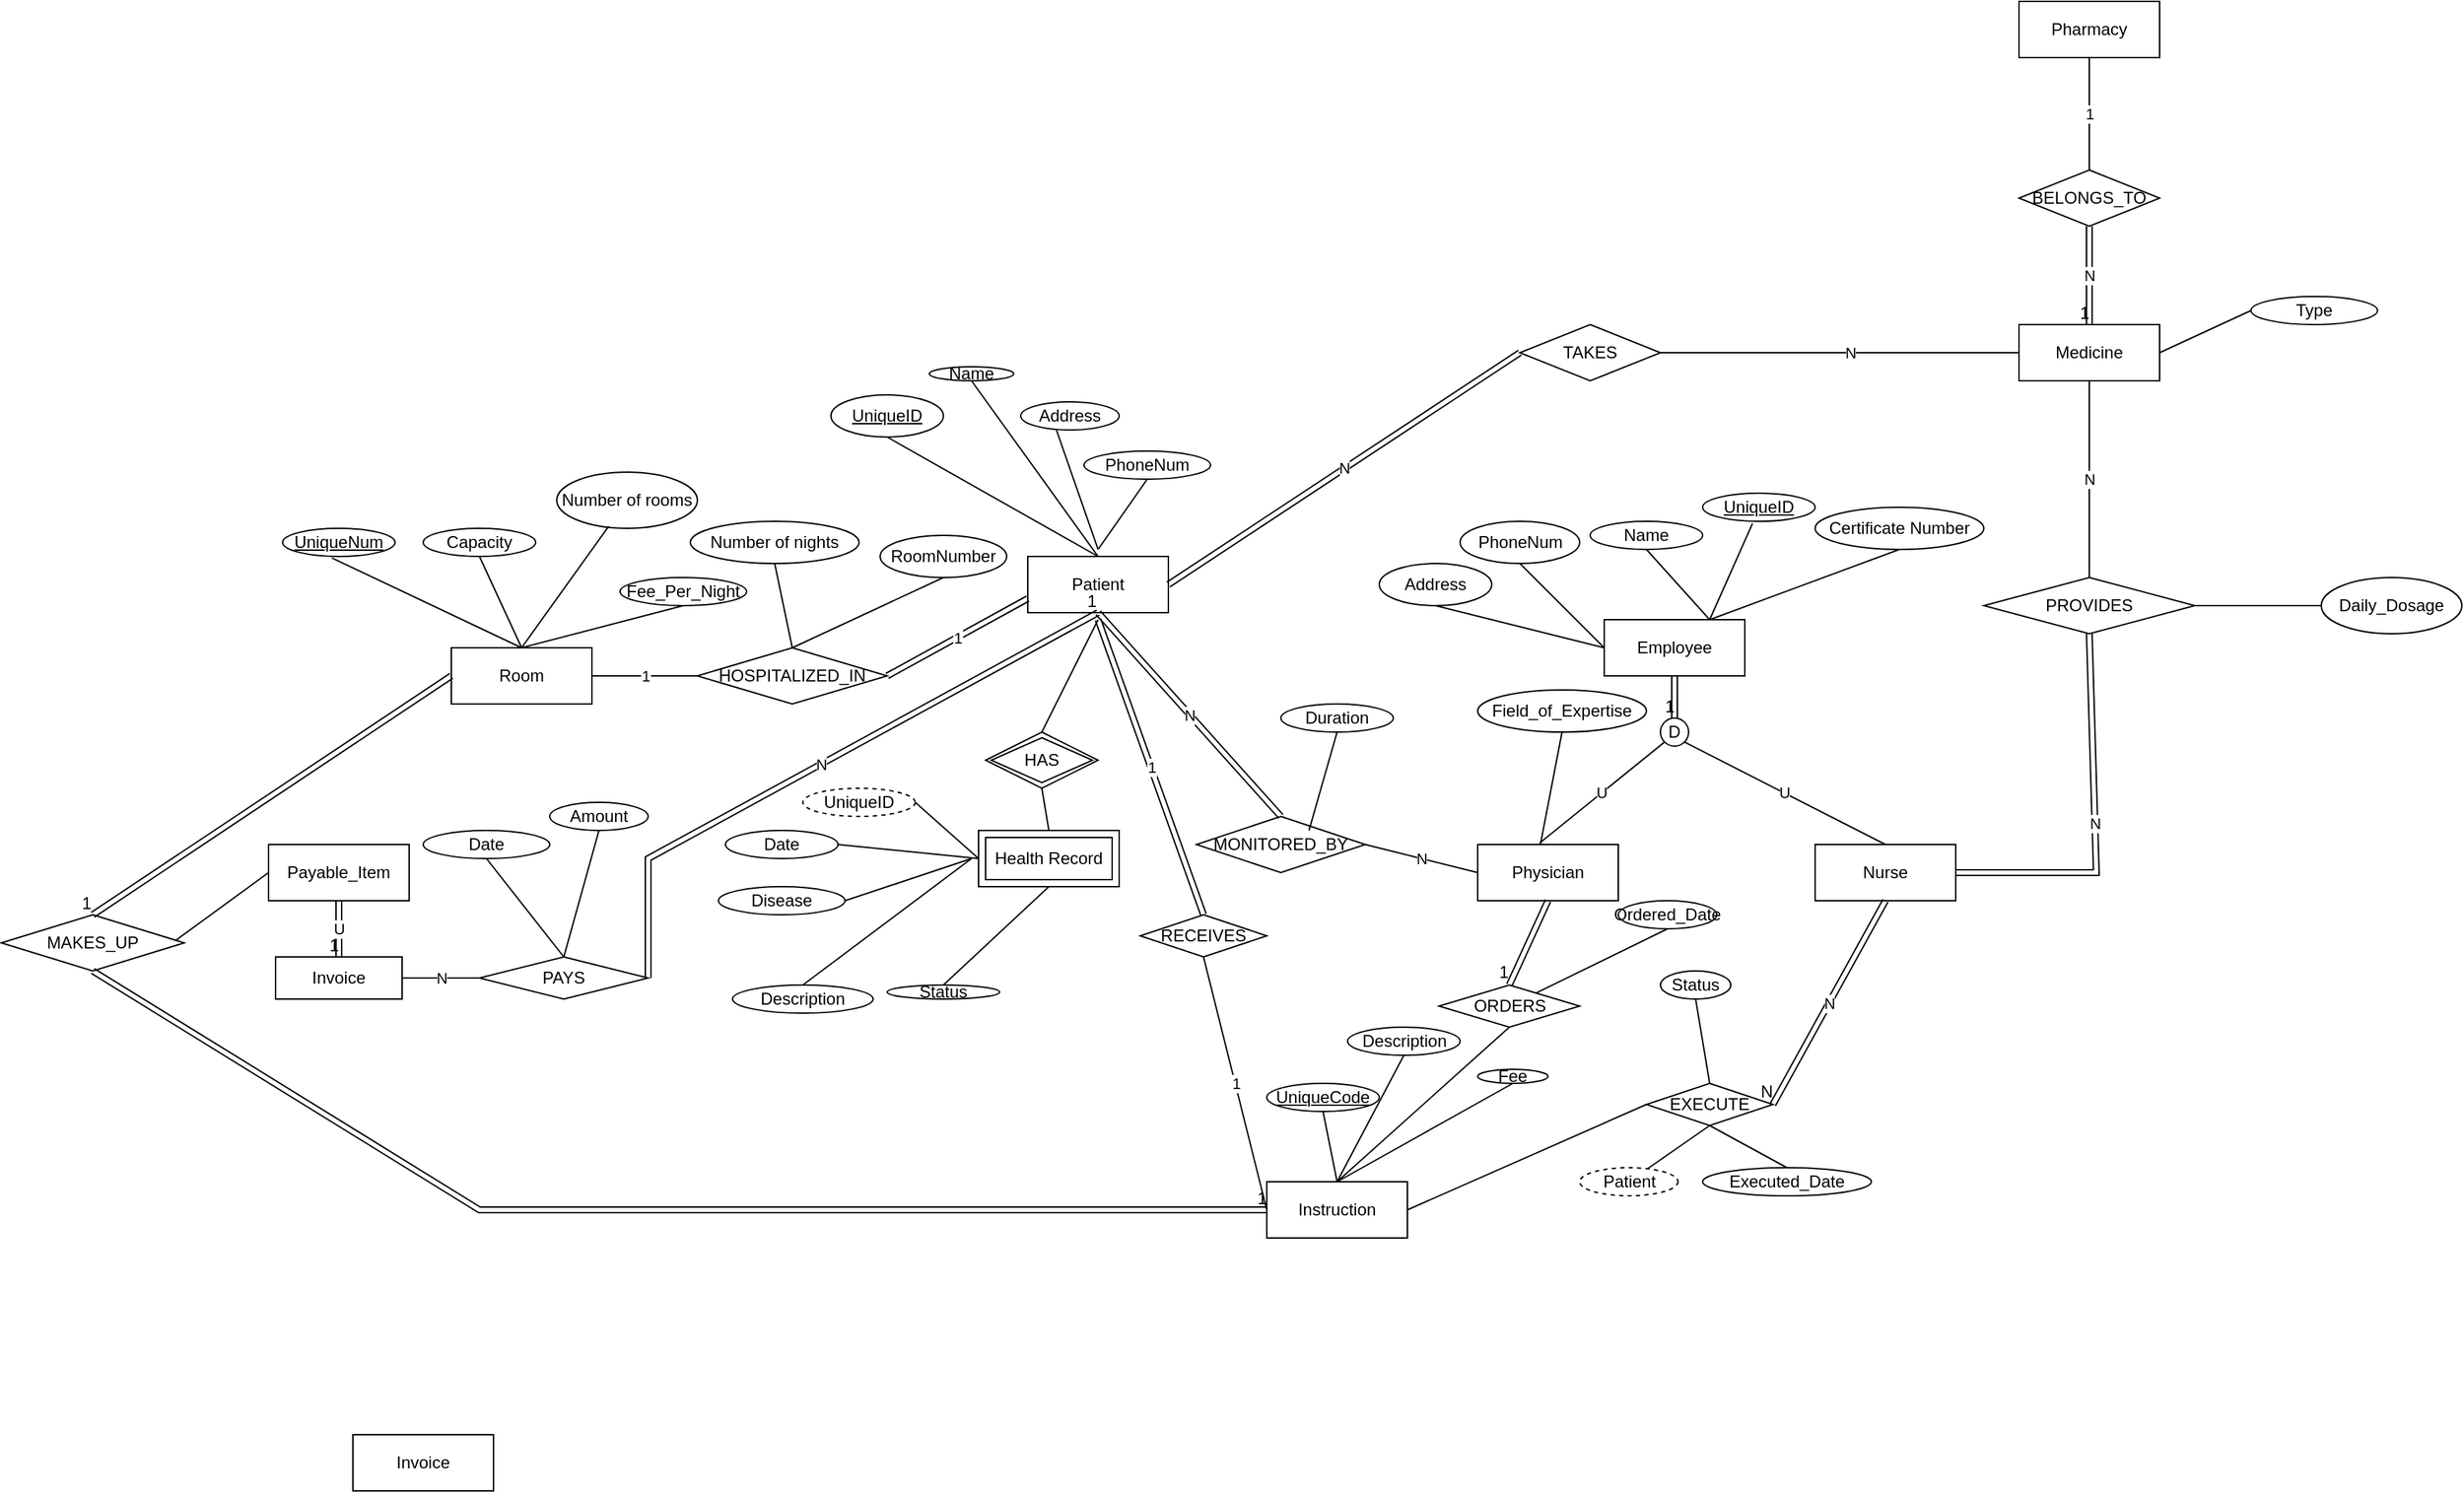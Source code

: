 <mxfile version="20.8.18" type="github">
  <diagram name="Page-1" id="-dqnDWmHI4KpS8x99t0E">
    <mxGraphModel dx="1902" dy="1757" grid="1" gridSize="10" guides="1" tooltips="1" connect="1" arrows="1" fold="1" page="1" pageScale="1" pageWidth="850" pageHeight="1100" math="0" shadow="0">
      <root>
        <mxCell id="0" />
        <mxCell id="1" parent="0" />
        <mxCell id="aSZPK6pYw0Ljr9cqZKYC-2" value="Room" style="whiteSpace=wrap;html=1;align=center;" parent="1" vertex="1">
          <mxGeometry x="-20" y="140" width="100" height="40" as="geometry" />
        </mxCell>
        <mxCell id="aSZPK6pYw0Ljr9cqZKYC-3" value="Patient" style="whiteSpace=wrap;html=1;align=center;" parent="1" vertex="1">
          <mxGeometry x="390" y="75" width="100" height="40" as="geometry" />
        </mxCell>
        <mxCell id="aSZPK6pYw0Ljr9cqZKYC-4" value="Employee" style="whiteSpace=wrap;html=1;align=center;" parent="1" vertex="1">
          <mxGeometry x="800" y="120" width="100" height="40" as="geometry" />
        </mxCell>
        <mxCell id="aSZPK6pYw0Ljr9cqZKYC-5" value="Payable_Item" style="whiteSpace=wrap;html=1;align=center;" parent="1" vertex="1">
          <mxGeometry x="-150" y="280" width="100" height="40" as="geometry" />
        </mxCell>
        <mxCell id="aSZPK6pYw0Ljr9cqZKYC-10" value="Physician" style="whiteSpace=wrap;html=1;align=center;" parent="1" vertex="1">
          <mxGeometry x="710" y="280" width="100" height="40" as="geometry" />
        </mxCell>
        <mxCell id="aSZPK6pYw0Ljr9cqZKYC-11" value="Nurse" style="whiteSpace=wrap;html=1;align=center;" parent="1" vertex="1">
          <mxGeometry x="950" y="280" width="100" height="40" as="geometry" />
        </mxCell>
        <mxCell id="aSZPK6pYw0Ljr9cqZKYC-12" value="HOSPITALIZED_IN" style="shape=rhombus;perimeter=rhombusPerimeter;whiteSpace=wrap;html=1;align=center;" parent="1" vertex="1">
          <mxGeometry x="155" y="140" width="135" height="40" as="geometry" />
        </mxCell>
        <mxCell id="aSZPK6pYw0Ljr9cqZKYC-15" value="HAS" style="shape=rhombus;double=1;perimeter=rhombusPerimeter;whiteSpace=wrap;html=1;align=center;" parent="1" vertex="1">
          <mxGeometry x="360" y="200" width="80" height="40" as="geometry" />
        </mxCell>
        <mxCell id="aSZPK6pYw0Ljr9cqZKYC-16" value="Health Record" style="shape=ext;margin=3;double=1;whiteSpace=wrap;html=1;align=center;" parent="1" vertex="1">
          <mxGeometry x="355" y="270" width="100" height="40" as="geometry" />
        </mxCell>
        <mxCell id="aSZPK6pYw0Ljr9cqZKYC-17" value="Instruction" style="whiteSpace=wrap;html=1;align=center;fontStyle=0" parent="1" vertex="1">
          <mxGeometry x="560" y="520" width="100" height="40" as="geometry" />
        </mxCell>
        <mxCell id="aSZPK6pYw0Ljr9cqZKYC-19" value="MONITORED_BY" style="shape=rhombus;perimeter=rhombusPerimeter;whiteSpace=wrap;html=1;align=center;" parent="1" vertex="1">
          <mxGeometry x="510" y="260" width="120" height="40" as="geometry" />
        </mxCell>
        <mxCell id="aSZPK6pYw0Ljr9cqZKYC-20" value="EXECUTE" style="shape=rhombus;perimeter=rhombusPerimeter;whiteSpace=wrap;html=1;align=center;" parent="1" vertex="1">
          <mxGeometry x="830" y="450" width="90" height="30" as="geometry" />
        </mxCell>
        <mxCell id="aSZPK6pYw0Ljr9cqZKYC-21" value="ORDERS" style="shape=rhombus;perimeter=rhombusPerimeter;whiteSpace=wrap;html=1;align=center;" parent="1" vertex="1">
          <mxGeometry x="682.5" y="380" width="100" height="30" as="geometry" />
        </mxCell>
        <mxCell id="aSZPK6pYw0Ljr9cqZKYC-22" value="RECEIVES" style="shape=rhombus;perimeter=rhombusPerimeter;whiteSpace=wrap;html=1;align=center;" parent="1" vertex="1">
          <mxGeometry x="470" y="330" width="90" height="30" as="geometry" />
        </mxCell>
        <mxCell id="aSZPK6pYw0Ljr9cqZKYC-26" value="D" style="ellipse;whiteSpace=wrap;html=1;" parent="1" vertex="1">
          <mxGeometry x="840" y="190" width="20" height="20" as="geometry" />
        </mxCell>
        <mxCell id="aSZPK6pYw0Ljr9cqZKYC-32" value="U" style="endArrow=none;html=1;rounded=0;exitX=0.44;exitY=-0.025;exitDx=0;exitDy=0;exitPerimeter=0;entryX=0;entryY=1;entryDx=0;entryDy=0;" parent="1" source="aSZPK6pYw0Ljr9cqZKYC-10" target="aSZPK6pYw0Ljr9cqZKYC-26" edge="1">
          <mxGeometry relative="1" as="geometry">
            <mxPoint x="720" y="230" as="sourcePoint" />
            <mxPoint x="880" y="230" as="targetPoint" />
          </mxGeometry>
        </mxCell>
        <mxCell id="aSZPK6pYw0Ljr9cqZKYC-33" value="" style="shape=link;html=1;rounded=0;exitX=0.5;exitY=1;exitDx=0;exitDy=0;entryX=0.5;entryY=0;entryDx=0;entryDy=0;" parent="1" source="aSZPK6pYw0Ljr9cqZKYC-4" target="aSZPK6pYw0Ljr9cqZKYC-26" edge="1">
          <mxGeometry relative="1" as="geometry">
            <mxPoint x="720" y="230" as="sourcePoint" />
            <mxPoint x="880" y="230" as="targetPoint" />
          </mxGeometry>
        </mxCell>
        <mxCell id="aSZPK6pYw0Ljr9cqZKYC-34" value="1" style="resizable=0;html=1;align=right;verticalAlign=bottom;" parent="aSZPK6pYw0Ljr9cqZKYC-33" connectable="0" vertex="1">
          <mxGeometry x="1" relative="1" as="geometry" />
        </mxCell>
        <mxCell id="aSZPK6pYw0Ljr9cqZKYC-35" value="U" style="endArrow=none;html=1;rounded=0;entryX=0.5;entryY=0;entryDx=0;entryDy=0;exitX=1;exitY=1;exitDx=0;exitDy=0;" parent="1" source="aSZPK6pYw0Ljr9cqZKYC-26" target="aSZPK6pYw0Ljr9cqZKYC-11" edge="1">
          <mxGeometry relative="1" as="geometry">
            <mxPoint x="720" y="230" as="sourcePoint" />
            <mxPoint x="880" y="230" as="targetPoint" />
          </mxGeometry>
        </mxCell>
        <mxCell id="aSZPK6pYw0Ljr9cqZKYC-50" value="1" style="shape=link;html=1;rounded=0;entryX=0;entryY=0.75;entryDx=0;entryDy=0;exitX=1;exitY=0.5;exitDx=0;exitDy=0;" parent="1" target="aSZPK6pYw0Ljr9cqZKYC-3" edge="1" source="aSZPK6pYw0Ljr9cqZKYC-12">
          <mxGeometry relative="1" as="geometry">
            <mxPoint x="350" y="160" as="sourcePoint" />
            <mxPoint x="280" y="310" as="targetPoint" />
          </mxGeometry>
        </mxCell>
        <mxCell id="aSZPK6pYw0Ljr9cqZKYC-52" value="1" style="endArrow=none;html=1;rounded=0;exitX=1;exitY=0.5;exitDx=0;exitDy=0;entryX=0;entryY=0.5;entryDx=0;entryDy=0;" parent="1" source="aSZPK6pYw0Ljr9cqZKYC-2" target="aSZPK6pYw0Ljr9cqZKYC-12" edge="1">
          <mxGeometry relative="1" as="geometry">
            <mxPoint x="120" y="240" as="sourcePoint" />
            <mxPoint x="280" y="240" as="targetPoint" />
          </mxGeometry>
        </mxCell>
        <mxCell id="aSZPK6pYw0Ljr9cqZKYC-53" value="" style="endArrow=none;html=1;rounded=0;entryX=0.5;entryY=0;entryDx=0;entryDy=0;" parent="1" target="aSZPK6pYw0Ljr9cqZKYC-15" edge="1">
          <mxGeometry relative="1" as="geometry">
            <mxPoint x="440" y="120" as="sourcePoint" />
            <mxPoint x="370" y="360" as="targetPoint" />
          </mxGeometry>
        </mxCell>
        <mxCell id="aSZPK6pYw0Ljr9cqZKYC-54" value="" style="endArrow=none;html=1;rounded=0;exitX=0.5;exitY=1;exitDx=0;exitDy=0;entryX=0.5;entryY=0;entryDx=0;entryDy=0;" parent="1" source="aSZPK6pYw0Ljr9cqZKYC-15" target="aSZPK6pYw0Ljr9cqZKYC-16" edge="1">
          <mxGeometry relative="1" as="geometry">
            <mxPoint x="280" y="360" as="sourcePoint" />
            <mxPoint x="440" y="360" as="targetPoint" />
            <Array as="points" />
          </mxGeometry>
        </mxCell>
        <mxCell id="aSZPK6pYw0Ljr9cqZKYC-59" value="" style="shape=link;html=1;rounded=0;exitX=0.5;exitY=1;exitDx=0;exitDy=0;entryX=0.5;entryY=0;entryDx=0;entryDy=0;" parent="1" source="aSZPK6pYw0Ljr9cqZKYC-10" target="aSZPK6pYw0Ljr9cqZKYC-21" edge="1">
          <mxGeometry relative="1" as="geometry">
            <mxPoint x="700" y="510" as="sourcePoint" />
            <mxPoint x="860" y="510" as="targetPoint" />
          </mxGeometry>
        </mxCell>
        <mxCell id="aSZPK6pYw0Ljr9cqZKYC-60" value="1" style="resizable=0;html=1;align=right;verticalAlign=bottom;" parent="aSZPK6pYw0Ljr9cqZKYC-59" connectable="0" vertex="1">
          <mxGeometry x="1" relative="1" as="geometry" />
        </mxCell>
        <mxCell id="aSZPK6pYw0Ljr9cqZKYC-61" value="" style="endArrow=none;html=1;rounded=0;exitX=0.5;exitY=1;exitDx=0;exitDy=0;entryX=0.5;entryY=0;entryDx=0;entryDy=0;" parent="1" source="aSZPK6pYw0Ljr9cqZKYC-21" target="aSZPK6pYw0Ljr9cqZKYC-17" edge="1">
          <mxGeometry relative="1" as="geometry">
            <mxPoint x="630" y="510" as="sourcePoint" />
            <mxPoint x="790" y="510" as="targetPoint" />
          </mxGeometry>
        </mxCell>
        <mxCell id="aSZPK6pYw0Ljr9cqZKYC-63" value="1" style="endArrow=none;html=1;rounded=0;exitX=0.5;exitY=1;exitDx=0;exitDy=0;entryX=0;entryY=0.5;entryDx=0;entryDy=0;" parent="1" source="aSZPK6pYw0Ljr9cqZKYC-22" target="aSZPK6pYw0Ljr9cqZKYC-17" edge="1">
          <mxGeometry relative="1" as="geometry">
            <mxPoint x="630" y="450" as="sourcePoint" />
            <mxPoint x="530" y="480" as="targetPoint" />
          </mxGeometry>
        </mxCell>
        <mxCell id="aSZPK6pYw0Ljr9cqZKYC-64" value="N" style="shape=link;html=1;rounded=0;exitX=0.5;exitY=1;exitDx=0;exitDy=0;entryX=1;entryY=0.5;entryDx=0;entryDy=0;" parent="1" source="aSZPK6pYw0Ljr9cqZKYC-11" target="aSZPK6pYw0Ljr9cqZKYC-20" edge="1">
          <mxGeometry relative="1" as="geometry">
            <mxPoint x="770" y="450" as="sourcePoint" />
            <mxPoint x="930" y="450" as="targetPoint" />
          </mxGeometry>
        </mxCell>
        <mxCell id="aSZPK6pYw0Ljr9cqZKYC-65" value="N" style="resizable=0;html=1;align=right;verticalAlign=bottom;" parent="aSZPK6pYw0Ljr9cqZKYC-64" connectable="0" vertex="1">
          <mxGeometry x="1" relative="1" as="geometry" />
        </mxCell>
        <mxCell id="aSZPK6pYw0Ljr9cqZKYC-66" value="" style="endArrow=none;html=1;rounded=0;exitX=1;exitY=0.5;exitDx=0;exitDy=0;entryX=0;entryY=0.5;entryDx=0;entryDy=0;" parent="1" source="aSZPK6pYw0Ljr9cqZKYC-17" target="aSZPK6pYw0Ljr9cqZKYC-20" edge="1">
          <mxGeometry relative="1" as="geometry">
            <mxPoint x="770" y="450" as="sourcePoint" />
            <mxPoint x="930" y="450" as="targetPoint" />
          </mxGeometry>
        </mxCell>
        <mxCell id="6vHMBVvT9jH56hpRkgGV-1" value="1" style="shape=link;html=1;rounded=0;entryX=0.5;entryY=0;entryDx=0;entryDy=0;" parent="1" target="aSZPK6pYw0Ljr9cqZKYC-22" edge="1">
          <mxGeometry relative="1" as="geometry">
            <mxPoint x="440" y="120" as="sourcePoint" />
            <mxPoint x="520" y="310" as="targetPoint" />
          </mxGeometry>
        </mxCell>
        <mxCell id="6vHMBVvT9jH56hpRkgGV-3" value="N" style="shape=link;html=1;rounded=0;entryX=0.5;entryY=0;entryDx=0;entryDy=0;exitX=0.5;exitY=1;exitDx=0;exitDy=0;" parent="1" target="aSZPK6pYw0Ljr9cqZKYC-19" edge="1" source="aSZPK6pYw0Ljr9cqZKYC-3">
          <mxGeometry relative="1" as="geometry">
            <mxPoint x="450" y="120" as="sourcePoint" />
            <mxPoint x="400" y="250" as="targetPoint" />
          </mxGeometry>
        </mxCell>
        <mxCell id="6vHMBVvT9jH56hpRkgGV-5" value="N" style="endArrow=none;html=1;rounded=0;entryX=0;entryY=0.5;entryDx=0;entryDy=0;exitX=1;exitY=0.5;exitDx=0;exitDy=0;" parent="1" source="aSZPK6pYw0Ljr9cqZKYC-19" target="aSZPK6pYw0Ljr9cqZKYC-10" edge="1">
          <mxGeometry relative="1" as="geometry">
            <mxPoint x="240" y="250" as="sourcePoint" />
            <mxPoint x="400" y="250" as="targetPoint" />
          </mxGeometry>
        </mxCell>
        <mxCell id="6vHMBVvT9jH56hpRkgGV-8" value="N" style="shape=link;html=1;rounded=0;" parent="1" edge="1">
          <mxGeometry relative="1" as="geometry">
            <mxPoint x="490" y="95" as="sourcePoint" />
            <mxPoint x="740" y="-70" as="targetPoint" />
          </mxGeometry>
        </mxCell>
        <mxCell id="6vHMBVvT9jH56hpRkgGV-11" value="TAKES" style="shape=rhombus;perimeter=rhombusPerimeter;whiteSpace=wrap;html=1;align=center;" parent="1" vertex="1">
          <mxGeometry x="740" y="-90" width="100" height="40" as="geometry" />
        </mxCell>
        <mxCell id="6vHMBVvT9jH56hpRkgGV-12" value="N" style="endArrow=none;html=1;rounded=0;exitX=1;exitY=0.5;exitDx=0;exitDy=0;" parent="1" source="6vHMBVvT9jH56hpRkgGV-11" edge="1">
          <mxGeometry relative="1" as="geometry">
            <mxPoint x="970" y="-200" as="sourcePoint" />
            <mxPoint x="1110" y="-70" as="targetPoint" />
          </mxGeometry>
        </mxCell>
        <mxCell id="8IZqVmxzMMiTwjFsyfuv-1" value="UniqueID" style="ellipse;whiteSpace=wrap;html=1;align=center;fontStyle=4;" parent="1" vertex="1">
          <mxGeometry x="870" y="30" width="80" height="20" as="geometry" />
        </mxCell>
        <mxCell id="8IZqVmxzMMiTwjFsyfuv-3" value="Name" style="ellipse;whiteSpace=wrap;html=1;align=center;" parent="1" vertex="1">
          <mxGeometry x="790" y="50" width="80" height="20" as="geometry" />
        </mxCell>
        <mxCell id="8IZqVmxzMMiTwjFsyfuv-4" value="Address" style="ellipse;whiteSpace=wrap;html=1;align=center;" parent="1" vertex="1">
          <mxGeometry x="640" y="80" width="80" height="30" as="geometry" />
        </mxCell>
        <mxCell id="8IZqVmxzMMiTwjFsyfuv-5" value="PhoneNum" style="ellipse;whiteSpace=wrap;html=1;align=center;" parent="1" vertex="1">
          <mxGeometry x="697.5" y="50" width="85" height="30" as="geometry" />
        </mxCell>
        <mxCell id="8IZqVmxzMMiTwjFsyfuv-6" value="Certificate Number" style="ellipse;whiteSpace=wrap;html=1;align=center;" parent="1" vertex="1">
          <mxGeometry x="950" y="40" width="120" height="30" as="geometry" />
        </mxCell>
        <mxCell id="8IZqVmxzMMiTwjFsyfuv-7" value="" style="endArrow=none;html=1;rounded=0;exitX=0.5;exitY=1;exitDx=0;exitDy=0;entryX=0;entryY=0.5;entryDx=0;entryDy=0;" parent="1" source="8IZqVmxzMMiTwjFsyfuv-4" target="aSZPK6pYw0Ljr9cqZKYC-4" edge="1">
          <mxGeometry relative="1" as="geometry">
            <mxPoint x="740" y="150" as="sourcePoint" />
            <mxPoint x="900" y="150" as="targetPoint" />
          </mxGeometry>
        </mxCell>
        <mxCell id="8IZqVmxzMMiTwjFsyfuv-9" value="" style="endArrow=none;html=1;rounded=0;exitX=0.5;exitY=1;exitDx=0;exitDy=0;entryX=0;entryY=0.5;entryDx=0;entryDy=0;" parent="1" source="8IZqVmxzMMiTwjFsyfuv-5" target="aSZPK6pYw0Ljr9cqZKYC-4" edge="1">
          <mxGeometry relative="1" as="geometry">
            <mxPoint x="740" y="150" as="sourcePoint" />
            <mxPoint x="900" y="150" as="targetPoint" />
          </mxGeometry>
        </mxCell>
        <mxCell id="8IZqVmxzMMiTwjFsyfuv-10" value="" style="endArrow=none;html=1;rounded=0;exitX=0.5;exitY=1;exitDx=0;exitDy=0;entryX=0.75;entryY=0;entryDx=0;entryDy=0;" parent="1" source="8IZqVmxzMMiTwjFsyfuv-3" target="aSZPK6pYw0Ljr9cqZKYC-4" edge="1">
          <mxGeometry relative="1" as="geometry">
            <mxPoint x="740" y="150" as="sourcePoint" />
            <mxPoint x="900" y="150" as="targetPoint" />
          </mxGeometry>
        </mxCell>
        <mxCell id="8IZqVmxzMMiTwjFsyfuv-11" value="" style="endArrow=none;html=1;rounded=0;exitX=0.443;exitY=1.079;exitDx=0;exitDy=0;exitPerimeter=0;entryX=0.75;entryY=0;entryDx=0;entryDy=0;" parent="1" source="8IZqVmxzMMiTwjFsyfuv-1" target="aSZPK6pYw0Ljr9cqZKYC-4" edge="1">
          <mxGeometry relative="1" as="geometry">
            <mxPoint x="740" y="150" as="sourcePoint" />
            <mxPoint x="900" y="150" as="targetPoint" />
          </mxGeometry>
        </mxCell>
        <mxCell id="8IZqVmxzMMiTwjFsyfuv-12" value="" style="endArrow=none;html=1;rounded=0;entryX=0.5;entryY=1;entryDx=0;entryDy=0;exitX=0.75;exitY=0;exitDx=0;exitDy=0;" parent="1" source="aSZPK6pYw0Ljr9cqZKYC-4" target="8IZqVmxzMMiTwjFsyfuv-6" edge="1">
          <mxGeometry relative="1" as="geometry">
            <mxPoint x="740" y="150" as="sourcePoint" />
            <mxPoint x="900" y="150" as="targetPoint" />
          </mxGeometry>
        </mxCell>
        <mxCell id="8IZqVmxzMMiTwjFsyfuv-13" value="Field_of_Expertise" style="ellipse;whiteSpace=wrap;html=1;align=center;" parent="1" vertex="1">
          <mxGeometry x="710" y="170" width="120" height="30" as="geometry" />
        </mxCell>
        <mxCell id="8IZqVmxzMMiTwjFsyfuv-14" value="" style="endArrow=none;html=1;rounded=0;exitX=0.5;exitY=1;exitDx=0;exitDy=0;entryX=0.447;entryY=-0.014;entryDx=0;entryDy=0;entryPerimeter=0;" parent="1" source="8IZqVmxzMMiTwjFsyfuv-13" target="aSZPK6pYw0Ljr9cqZKYC-10" edge="1">
          <mxGeometry relative="1" as="geometry">
            <mxPoint x="740" y="190" as="sourcePoint" />
            <mxPoint x="900" y="190" as="targetPoint" />
          </mxGeometry>
        </mxCell>
        <mxCell id="8IZqVmxzMMiTwjFsyfuv-15" value="UniqueID" style="ellipse;whiteSpace=wrap;html=1;align=center;fontStyle=4;" parent="1" vertex="1">
          <mxGeometry x="250" y="-40" width="80" height="30" as="geometry" />
        </mxCell>
        <mxCell id="8IZqVmxzMMiTwjFsyfuv-16" value="Name" style="ellipse;whiteSpace=wrap;html=1;align=center;" parent="1" vertex="1">
          <mxGeometry x="320" y="-60" width="60" height="10" as="geometry" />
        </mxCell>
        <mxCell id="8IZqVmxzMMiTwjFsyfuv-18" value="PhoneNum" style="ellipse;whiteSpace=wrap;html=1;align=center;" parent="1" vertex="1">
          <mxGeometry x="430" width="90" height="20" as="geometry" />
        </mxCell>
        <mxCell id="8IZqVmxzMMiTwjFsyfuv-19" value="Address" style="ellipse;whiteSpace=wrap;html=1;align=center;" parent="1" vertex="1">
          <mxGeometry x="385" y="-35" width="70" height="20" as="geometry" />
        </mxCell>
        <mxCell id="8IZqVmxzMMiTwjFsyfuv-21" value="" style="endArrow=none;html=1;rounded=0;exitX=0.5;exitY=1;exitDx=0;exitDy=0;entryX=0.5;entryY=0;entryDx=0;entryDy=0;" parent="1" source="8IZqVmxzMMiTwjFsyfuv-16" target="aSZPK6pYw0Ljr9cqZKYC-3" edge="1">
          <mxGeometry relative="1" as="geometry">
            <mxPoint x="430" y="80" as="sourcePoint" />
            <mxPoint x="590" y="80" as="targetPoint" />
          </mxGeometry>
        </mxCell>
        <mxCell id="8IZqVmxzMMiTwjFsyfuv-22" value="" style="endArrow=none;html=1;rounded=0;exitX=0.5;exitY=1;exitDx=0;exitDy=0;entryX=0.5;entryY=0;entryDx=0;entryDy=0;" parent="1" source="8IZqVmxzMMiTwjFsyfuv-15" target="aSZPK6pYw0Ljr9cqZKYC-3" edge="1">
          <mxGeometry relative="1" as="geometry">
            <mxPoint x="430" y="80" as="sourcePoint" />
            <mxPoint x="590" y="80" as="targetPoint" />
          </mxGeometry>
        </mxCell>
        <mxCell id="8IZqVmxzMMiTwjFsyfuv-23" value="" style="endArrow=none;html=1;rounded=0;entryX=0.363;entryY=1.007;entryDx=0;entryDy=0;entryPerimeter=0;" parent="1" target="8IZqVmxzMMiTwjFsyfuv-19" edge="1">
          <mxGeometry relative="1" as="geometry">
            <mxPoint x="440" y="70" as="sourcePoint" />
            <mxPoint x="590" y="80" as="targetPoint" />
          </mxGeometry>
        </mxCell>
        <mxCell id="8IZqVmxzMMiTwjFsyfuv-24" value="" style="endArrow=none;html=1;rounded=0;entryX=0.5;entryY=1;entryDx=0;entryDy=0;" parent="1" target="8IZqVmxzMMiTwjFsyfuv-18" edge="1">
          <mxGeometry relative="1" as="geometry">
            <mxPoint x="440" y="70" as="sourcePoint" />
            <mxPoint x="590" y="80" as="targetPoint" />
          </mxGeometry>
        </mxCell>
        <mxCell id="8IZqVmxzMMiTwjFsyfuv-25" value="UniqueNum" style="ellipse;whiteSpace=wrap;html=1;align=center;fontStyle=4;" parent="1" vertex="1">
          <mxGeometry x="-140" y="55" width="80" height="20" as="geometry" />
        </mxCell>
        <mxCell id="8IZqVmxzMMiTwjFsyfuv-26" value="Fee_Per_Night" style="ellipse;whiteSpace=wrap;html=1;align=center;" parent="1" vertex="1">
          <mxGeometry x="100" y="90" width="90" height="20" as="geometry" />
        </mxCell>
        <mxCell id="8IZqVmxzMMiTwjFsyfuv-27" value="Capacity" style="ellipse;whiteSpace=wrap;html=1;align=center;" parent="1" vertex="1">
          <mxGeometry x="-40" y="55" width="80" height="20" as="geometry" />
        </mxCell>
        <mxCell id="8IZqVmxzMMiTwjFsyfuv-28" value="" style="endArrow=none;html=1;rounded=0;exitX=0.438;exitY=1.054;exitDx=0;exitDy=0;exitPerimeter=0;entryX=0.5;entryY=0;entryDx=0;entryDy=0;" parent="1" source="8IZqVmxzMMiTwjFsyfuv-25" target="aSZPK6pYw0Ljr9cqZKYC-2" edge="1">
          <mxGeometry relative="1" as="geometry">
            <mxPoint x="190" y="80" as="sourcePoint" />
            <mxPoint x="350" y="80" as="targetPoint" />
          </mxGeometry>
        </mxCell>
        <mxCell id="8IZqVmxzMMiTwjFsyfuv-29" value="" style="endArrow=none;html=1;rounded=0;exitX=0.5;exitY=1;exitDx=0;exitDy=0;" parent="1" source="8IZqVmxzMMiTwjFsyfuv-27" edge="1">
          <mxGeometry relative="1" as="geometry">
            <mxPoint x="120" y="80" as="sourcePoint" />
            <mxPoint x="30" y="140" as="targetPoint" />
          </mxGeometry>
        </mxCell>
        <mxCell id="8IZqVmxzMMiTwjFsyfuv-30" value="" style="endArrow=none;html=1;rounded=0;entryX=0.5;entryY=1;entryDx=0;entryDy=0;exitX=0.5;exitY=0;exitDx=0;exitDy=0;" parent="1" target="8IZqVmxzMMiTwjFsyfuv-26" edge="1" source="aSZPK6pYw0Ljr9cqZKYC-2">
          <mxGeometry relative="1" as="geometry">
            <mxPoint x="180" y="120" as="sourcePoint" />
            <mxPoint x="280" y="80" as="targetPoint" />
          </mxGeometry>
        </mxCell>
        <mxCell id="8IZqVmxzMMiTwjFsyfuv-31" value="UniqueCode" style="ellipse;whiteSpace=wrap;html=1;align=center;fontStyle=4;" parent="1" vertex="1">
          <mxGeometry x="560" y="450" width="80" height="20" as="geometry" />
        </mxCell>
        <mxCell id="8IZqVmxzMMiTwjFsyfuv-32" value="Description" style="ellipse;whiteSpace=wrap;html=1;align=center;" parent="1" vertex="1">
          <mxGeometry x="617.5" y="410" width="80" height="20" as="geometry" />
        </mxCell>
        <mxCell id="8IZqVmxzMMiTwjFsyfuv-33" value="Fee" style="ellipse;whiteSpace=wrap;html=1;align=center;" parent="1" vertex="1">
          <mxGeometry x="710" y="440" width="50" height="10" as="geometry" />
        </mxCell>
        <mxCell id="8IZqVmxzMMiTwjFsyfuv-34" value="" style="endArrow=none;html=1;rounded=0;exitX=0.5;exitY=1;exitDx=0;exitDy=0;entryX=0.5;entryY=0;entryDx=0;entryDy=0;" parent="1" source="8IZqVmxzMMiTwjFsyfuv-31" edge="1" target="aSZPK6pYw0Ljr9cqZKYC-17">
          <mxGeometry relative="1" as="geometry">
            <mxPoint x="630" y="430" as="sourcePoint" />
            <mxPoint x="610" y="600" as="targetPoint" />
          </mxGeometry>
        </mxCell>
        <mxCell id="8IZqVmxzMMiTwjFsyfuv-35" value="" style="endArrow=none;html=1;rounded=0;exitX=0.5;exitY=1;exitDx=0;exitDy=0;entryX=0.5;entryY=0;entryDx=0;entryDy=0;" parent="1" source="8IZqVmxzMMiTwjFsyfuv-32" target="aSZPK6pYw0Ljr9cqZKYC-17" edge="1">
          <mxGeometry relative="1" as="geometry">
            <mxPoint x="630" y="430" as="sourcePoint" />
            <mxPoint x="790" y="430" as="targetPoint" />
          </mxGeometry>
        </mxCell>
        <mxCell id="8IZqVmxzMMiTwjFsyfuv-36" value="" style="endArrow=none;html=1;rounded=0;entryX=0.5;entryY=1;entryDx=0;entryDy=0;exitX=0.5;exitY=0;exitDx=0;exitDy=0;" parent="1" source="aSZPK6pYw0Ljr9cqZKYC-17" target="8IZqVmxzMMiTwjFsyfuv-33" edge="1">
          <mxGeometry relative="1" as="geometry">
            <mxPoint x="630" y="430" as="sourcePoint" />
            <mxPoint x="790" y="430" as="targetPoint" />
          </mxGeometry>
        </mxCell>
        <mxCell id="8IZqVmxzMMiTwjFsyfuv-37" value="Ordered_Date" style="ellipse;whiteSpace=wrap;html=1;align=center;" parent="1" vertex="1">
          <mxGeometry x="810" y="320" width="70" height="20" as="geometry" />
        </mxCell>
        <mxCell id="8IZqVmxzMMiTwjFsyfuv-38" value="" style="endArrow=none;html=1;rounded=0;entryX=0.5;entryY=1;entryDx=0;entryDy=0;" parent="1" source="aSZPK6pYw0Ljr9cqZKYC-21" target="8IZqVmxzMMiTwjFsyfuv-37" edge="1">
          <mxGeometry relative="1" as="geometry">
            <mxPoint x="630" y="370" as="sourcePoint" />
            <mxPoint x="790" y="370" as="targetPoint" />
          </mxGeometry>
        </mxCell>
        <mxCell id="8IZqVmxzMMiTwjFsyfuv-39" value="Status" style="ellipse;whiteSpace=wrap;html=1;align=center;" parent="1" vertex="1">
          <mxGeometry x="840" y="370" width="50" height="20" as="geometry" />
        </mxCell>
        <mxCell id="8IZqVmxzMMiTwjFsyfuv-41" value="" style="endArrow=none;html=1;rounded=0;exitX=0.5;exitY=1;exitDx=0;exitDy=0;" parent="1" source="aSZPK6pYw0Ljr9cqZKYC-20" target="8IZqVmxzMMiTwjFsyfuv-42" edge="1">
          <mxGeometry relative="1" as="geometry">
            <mxPoint x="790" y="430" as="sourcePoint" />
            <mxPoint x="830" y="530" as="targetPoint" />
          </mxGeometry>
        </mxCell>
        <mxCell id="8IZqVmxzMMiTwjFsyfuv-42" value="Patient" style="ellipse;whiteSpace=wrap;html=1;align=center;dashed=1;" parent="1" vertex="1">
          <mxGeometry x="782.5" y="510" width="70" height="20" as="geometry" />
        </mxCell>
        <mxCell id="8IZqVmxzMMiTwjFsyfuv-43" value="Executed_Date" style="ellipse;whiteSpace=wrap;html=1;align=center;" parent="1" vertex="1">
          <mxGeometry x="870" y="510" width="120" height="20" as="geometry" />
        </mxCell>
        <mxCell id="8IZqVmxzMMiTwjFsyfuv-44" value="" style="endArrow=none;html=1;rounded=0;entryX=0.5;entryY=0;entryDx=0;entryDy=0;exitX=0.5;exitY=1;exitDx=0;exitDy=0;" parent="1" source="aSZPK6pYw0Ljr9cqZKYC-20" target="8IZqVmxzMMiTwjFsyfuv-43" edge="1">
          <mxGeometry relative="1" as="geometry">
            <mxPoint x="870" y="480" as="sourcePoint" />
            <mxPoint x="950" y="480" as="targetPoint" />
          </mxGeometry>
        </mxCell>
        <mxCell id="8IZqVmxzMMiTwjFsyfuv-45" value="UniqueID" style="ellipse;whiteSpace=wrap;html=1;align=center;dashed=1;" parent="1" vertex="1">
          <mxGeometry x="230" y="240" width="80" height="20" as="geometry" />
        </mxCell>
        <mxCell id="8IZqVmxzMMiTwjFsyfuv-46" value="Disease" style="ellipse;whiteSpace=wrap;html=1;align=center;" parent="1" vertex="1">
          <mxGeometry x="170" y="310" width="90" height="20" as="geometry" />
        </mxCell>
        <mxCell id="8IZqVmxzMMiTwjFsyfuv-47" value="Date" style="ellipse;whiteSpace=wrap;html=1;align=center;" parent="1" vertex="1">
          <mxGeometry x="175" y="270" width="80" height="20" as="geometry" />
        </mxCell>
        <mxCell id="8IZqVmxzMMiTwjFsyfuv-48" value="Description" style="ellipse;whiteSpace=wrap;html=1;align=center;" parent="1" vertex="1">
          <mxGeometry x="180" y="380" width="100" height="20" as="geometry" />
        </mxCell>
        <mxCell id="8IZqVmxzMMiTwjFsyfuv-49" value="Status" style="ellipse;whiteSpace=wrap;html=1;align=center;" parent="1" vertex="1">
          <mxGeometry x="290" y="380" width="80" height="10" as="geometry" />
        </mxCell>
        <mxCell id="8IZqVmxzMMiTwjFsyfuv-50" value="" style="endArrow=none;html=1;rounded=0;exitX=1;exitY=0.5;exitDx=0;exitDy=0;entryX=0;entryY=0.5;entryDx=0;entryDy=0;" parent="1" source="8IZqVmxzMMiTwjFsyfuv-45" target="aSZPK6pYw0Ljr9cqZKYC-16" edge="1">
          <mxGeometry relative="1" as="geometry">
            <mxPoint x="150" y="540" as="sourcePoint" />
            <mxPoint x="310" y="540" as="targetPoint" />
          </mxGeometry>
        </mxCell>
        <mxCell id="8IZqVmxzMMiTwjFsyfuv-51" value="" style="endArrow=none;html=1;rounded=0;exitX=1;exitY=0.5;exitDx=0;exitDy=0;" parent="1" source="8IZqVmxzMMiTwjFsyfuv-46" edge="1">
          <mxGeometry relative="1" as="geometry">
            <mxPoint x="150" y="540" as="sourcePoint" />
            <mxPoint x="350" y="290" as="targetPoint" />
          </mxGeometry>
        </mxCell>
        <mxCell id="8IZqVmxzMMiTwjFsyfuv-52" value="" style="endArrow=none;html=1;rounded=0;exitX=1;exitY=0.5;exitDx=0;exitDy=0;entryX=0;entryY=0.5;entryDx=0;entryDy=0;" parent="1" source="8IZqVmxzMMiTwjFsyfuv-47" target="aSZPK6pYw0Ljr9cqZKYC-16" edge="1">
          <mxGeometry relative="1" as="geometry">
            <mxPoint x="150" y="540" as="sourcePoint" />
            <mxPoint x="310" y="540" as="targetPoint" />
          </mxGeometry>
        </mxCell>
        <mxCell id="8IZqVmxzMMiTwjFsyfuv-53" value="" style="endArrow=none;html=1;rounded=0;exitX=0.5;exitY=0;exitDx=0;exitDy=0;" parent="1" source="8IZqVmxzMMiTwjFsyfuv-48" edge="1">
          <mxGeometry relative="1" as="geometry">
            <mxPoint x="150" y="540" as="sourcePoint" />
            <mxPoint x="350" y="290" as="targetPoint" />
          </mxGeometry>
        </mxCell>
        <mxCell id="8IZqVmxzMMiTwjFsyfuv-54" value="" style="endArrow=none;html=1;rounded=0;entryX=0.5;entryY=1;entryDx=0;entryDy=0;" parent="1" edge="1" target="aSZPK6pYw0Ljr9cqZKYC-16">
          <mxGeometry relative="1" as="geometry">
            <mxPoint x="330" y="380" as="sourcePoint" />
            <mxPoint x="110" y="530" as="targetPoint" />
          </mxGeometry>
        </mxCell>
        <mxCell id="U0tz3IEdTFuhJ-jfEQH--1" value="Invoice" style="whiteSpace=wrap;html=1;align=center;" vertex="1" parent="1">
          <mxGeometry x="-90" y="700" width="100" height="40" as="geometry" />
        </mxCell>
        <mxCell id="U0tz3IEdTFuhJ-jfEQH--12" value="PROVIDES" style="shape=rhombus;perimeter=rhombusPerimeter;whiteSpace=wrap;html=1;align=center;" vertex="1" parent="1">
          <mxGeometry x="1070" y="90" width="150" height="40" as="geometry" />
        </mxCell>
        <mxCell id="U0tz3IEdTFuhJ-jfEQH--13" value="N" style="shape=link;html=1;rounded=0;exitX=0.5;exitY=1;exitDx=0;exitDy=0;" edge="1" parent="1" source="U0tz3IEdTFuhJ-jfEQH--12">
          <mxGeometry relative="1" as="geometry">
            <mxPoint x="490" y="500" as="sourcePoint" />
            <mxPoint x="1050" y="300" as="targetPoint" />
            <Array as="points">
              <mxPoint x="1150" y="300" />
            </Array>
          </mxGeometry>
        </mxCell>
        <mxCell id="U0tz3IEdTFuhJ-jfEQH--15" value="Medicine" style="whiteSpace=wrap;html=1;align=center;" vertex="1" parent="1">
          <mxGeometry x="1095" y="-90" width="100" height="40" as="geometry" />
        </mxCell>
        <mxCell id="U0tz3IEdTFuhJ-jfEQH--17" value="Pharmacy" style="whiteSpace=wrap;html=1;align=center;" vertex="1" parent="1">
          <mxGeometry x="1095" y="-320" width="100" height="40" as="geometry" />
        </mxCell>
        <mxCell id="U0tz3IEdTFuhJ-jfEQH--18" value="BELONGS_TO" style="shape=rhombus;perimeter=rhombusPerimeter;whiteSpace=wrap;html=1;align=center;" vertex="1" parent="1">
          <mxGeometry x="1095" y="-200" width="100" height="40" as="geometry" />
        </mxCell>
        <mxCell id="U0tz3IEdTFuhJ-jfEQH--32" value="N" style="endArrow=none;html=1;rounded=0;exitX=0.5;exitY=1;exitDx=0;exitDy=0;entryX=0.5;entryY=0;entryDx=0;entryDy=0;" edge="1" parent="1" source="U0tz3IEdTFuhJ-jfEQH--15" target="U0tz3IEdTFuhJ-jfEQH--12">
          <mxGeometry relative="1" as="geometry">
            <mxPoint x="430" y="270" as="sourcePoint" />
            <mxPoint x="1130" y="80" as="targetPoint" />
          </mxGeometry>
        </mxCell>
        <mxCell id="U0tz3IEdTFuhJ-jfEQH--34" value="N" style="shape=link;html=1;rounded=0;exitX=0.5;exitY=1;exitDx=0;exitDy=0;entryX=0.5;entryY=0;entryDx=0;entryDy=0;" edge="1" parent="1" source="U0tz3IEdTFuhJ-jfEQH--18" target="U0tz3IEdTFuhJ-jfEQH--15">
          <mxGeometry relative="1" as="geometry">
            <mxPoint x="430" y="30" as="sourcePoint" />
            <mxPoint x="590" y="30" as="targetPoint" />
          </mxGeometry>
        </mxCell>
        <mxCell id="U0tz3IEdTFuhJ-jfEQH--35" value="1" style="resizable=0;html=1;align=right;verticalAlign=bottom;" connectable="0" vertex="1" parent="U0tz3IEdTFuhJ-jfEQH--34">
          <mxGeometry x="1" relative="1" as="geometry" />
        </mxCell>
        <mxCell id="U0tz3IEdTFuhJ-jfEQH--36" value="1" style="endArrow=none;html=1;rounded=0;exitX=0.5;exitY=1;exitDx=0;exitDy=0;entryX=0.5;entryY=0;entryDx=0;entryDy=0;" edge="1" parent="1" source="U0tz3IEdTFuhJ-jfEQH--17" target="U0tz3IEdTFuhJ-jfEQH--18">
          <mxGeometry relative="1" as="geometry">
            <mxPoint x="430" y="30" as="sourcePoint" />
            <mxPoint x="590" y="30" as="targetPoint" />
          </mxGeometry>
        </mxCell>
        <mxCell id="U0tz3IEdTFuhJ-jfEQH--42" value="MAKES_UP" style="shape=rhombus;perimeter=rhombusPerimeter;whiteSpace=wrap;html=1;align=center;" vertex="1" parent="1">
          <mxGeometry x="-340" y="330" width="130" height="40" as="geometry" />
        </mxCell>
        <mxCell id="U0tz3IEdTFuhJ-jfEQH--47" value="" style="shape=link;html=1;rounded=0;exitX=0.5;exitY=1;exitDx=0;exitDy=0;" edge="1" parent="1" source="U0tz3IEdTFuhJ-jfEQH--42">
          <mxGeometry relative="1" as="geometry">
            <mxPoint x="90" y="340" as="sourcePoint" />
            <mxPoint x="560" y="540" as="targetPoint" />
            <Array as="points">
              <mxPoint y="540" />
            </Array>
          </mxGeometry>
        </mxCell>
        <mxCell id="U0tz3IEdTFuhJ-jfEQH--48" value="1" style="resizable=0;html=1;align=right;verticalAlign=bottom;" connectable="0" vertex="1" parent="U0tz3IEdTFuhJ-jfEQH--47">
          <mxGeometry x="1" relative="1" as="geometry" />
        </mxCell>
        <mxCell id="U0tz3IEdTFuhJ-jfEQH--49" value="" style="shape=link;html=1;rounded=0;exitX=0;exitY=0.5;exitDx=0;exitDy=0;entryX=0.5;entryY=0;entryDx=0;entryDy=0;" edge="1" parent="1" source="aSZPK6pYw0Ljr9cqZKYC-2" target="U0tz3IEdTFuhJ-jfEQH--42">
          <mxGeometry relative="1" as="geometry">
            <mxPoint y="320" as="sourcePoint" />
            <mxPoint x="160" y="320" as="targetPoint" />
          </mxGeometry>
        </mxCell>
        <mxCell id="U0tz3IEdTFuhJ-jfEQH--50" value="1" style="resizable=0;html=1;align=right;verticalAlign=bottom;" connectable="0" vertex="1" parent="U0tz3IEdTFuhJ-jfEQH--49">
          <mxGeometry x="1" relative="1" as="geometry" />
        </mxCell>
        <mxCell id="U0tz3IEdTFuhJ-jfEQH--54" value="Invoice" style="whiteSpace=wrap;html=1;align=center;" vertex="1" parent="1">
          <mxGeometry x="-145" y="360" width="90" height="30" as="geometry" />
        </mxCell>
        <mxCell id="U0tz3IEdTFuhJ-jfEQH--55" value="" style="endArrow=none;html=1;rounded=0;exitX=0.952;exitY=0.461;exitDx=0;exitDy=0;exitPerimeter=0;entryX=0;entryY=0.5;entryDx=0;entryDy=0;" edge="1" parent="1" source="U0tz3IEdTFuhJ-jfEQH--42" target="aSZPK6pYw0Ljr9cqZKYC-5">
          <mxGeometry relative="1" as="geometry">
            <mxPoint y="320" as="sourcePoint" />
            <mxPoint x="160" y="320" as="targetPoint" />
          </mxGeometry>
        </mxCell>
        <mxCell id="U0tz3IEdTFuhJ-jfEQH--60" value="U" style="shape=link;html=1;rounded=0;exitX=0.5;exitY=1;exitDx=0;exitDy=0;" edge="1" parent="1" source="aSZPK6pYw0Ljr9cqZKYC-5" target="U0tz3IEdTFuhJ-jfEQH--54">
          <mxGeometry relative="1" as="geometry">
            <mxPoint x="-80" y="300" as="sourcePoint" />
            <mxPoint x="80" y="300" as="targetPoint" />
          </mxGeometry>
        </mxCell>
        <mxCell id="U0tz3IEdTFuhJ-jfEQH--61" value="1" style="resizable=0;html=1;align=right;verticalAlign=bottom;" connectable="0" vertex="1" parent="U0tz3IEdTFuhJ-jfEQH--60">
          <mxGeometry x="1" relative="1" as="geometry" />
        </mxCell>
        <mxCell id="U0tz3IEdTFuhJ-jfEQH--62" value="PAYS" style="shape=rhombus;perimeter=rhombusPerimeter;whiteSpace=wrap;html=1;align=center;" vertex="1" parent="1">
          <mxGeometry y="360" width="120" height="30" as="geometry" />
        </mxCell>
        <mxCell id="U0tz3IEdTFuhJ-jfEQH--63" value="N" style="shape=link;html=1;rounded=0;entryX=0.5;entryY=1;entryDx=0;entryDy=0;exitX=1;exitY=0.5;exitDx=0;exitDy=0;" edge="1" parent="1" source="U0tz3IEdTFuhJ-jfEQH--62" target="aSZPK6pYw0Ljr9cqZKYC-3">
          <mxGeometry relative="1" as="geometry">
            <mxPoint x="20" y="300" as="sourcePoint" />
            <mxPoint x="180" y="300" as="targetPoint" />
            <Array as="points">
              <mxPoint x="120" y="290" />
            </Array>
          </mxGeometry>
        </mxCell>
        <mxCell id="U0tz3IEdTFuhJ-jfEQH--64" value="1" style="resizable=0;html=1;align=right;verticalAlign=bottom;" connectable="0" vertex="1" parent="U0tz3IEdTFuhJ-jfEQH--63">
          <mxGeometry x="1" relative="1" as="geometry" />
        </mxCell>
        <mxCell id="U0tz3IEdTFuhJ-jfEQH--65" value="N" style="endArrow=none;html=1;rounded=0;exitX=1;exitY=0.5;exitDx=0;exitDy=0;entryX=0;entryY=0.5;entryDx=0;entryDy=0;" edge="1" parent="1" source="U0tz3IEdTFuhJ-jfEQH--54" target="U0tz3IEdTFuhJ-jfEQH--62">
          <mxGeometry relative="1" as="geometry">
            <mxPoint x="20" y="330" as="sourcePoint" />
            <mxPoint x="180" y="330" as="targetPoint" />
          </mxGeometry>
        </mxCell>
        <mxCell id="U0tz3IEdTFuhJ-jfEQH--67" value="Type" style="ellipse;whiteSpace=wrap;html=1;align=center;" vertex="1" parent="1">
          <mxGeometry x="1260" y="-110" width="90" height="20" as="geometry" />
        </mxCell>
        <mxCell id="U0tz3IEdTFuhJ-jfEQH--68" value="" style="endArrow=none;html=1;rounded=0;entryX=0;entryY=0.5;entryDx=0;entryDy=0;exitX=1;exitY=0.5;exitDx=0;exitDy=0;" edge="1" parent="1" source="U0tz3IEdTFuhJ-jfEQH--15" target="U0tz3IEdTFuhJ-jfEQH--67">
          <mxGeometry relative="1" as="geometry">
            <mxPoint x="860" y="50" as="sourcePoint" />
            <mxPoint x="1020" y="50" as="targetPoint" />
          </mxGeometry>
        </mxCell>
        <mxCell id="U0tz3IEdTFuhJ-jfEQH--71" value="Number of nights" style="ellipse;whiteSpace=wrap;html=1;align=center;" vertex="1" parent="1">
          <mxGeometry x="150" y="50" width="120" height="30" as="geometry" />
        </mxCell>
        <mxCell id="U0tz3IEdTFuhJ-jfEQH--72" value="" style="endArrow=none;html=1;rounded=0;exitX=0.5;exitY=0;exitDx=0;exitDy=0;entryX=0.5;entryY=1;entryDx=0;entryDy=0;" edge="1" parent="1" source="aSZPK6pYw0Ljr9cqZKYC-12" target="U0tz3IEdTFuhJ-jfEQH--71">
          <mxGeometry relative="1" as="geometry">
            <mxPoint x="240" y="230" as="sourcePoint" />
            <mxPoint x="400" y="230" as="targetPoint" />
          </mxGeometry>
        </mxCell>
        <mxCell id="U0tz3IEdTFuhJ-jfEQH--74" value="Duration" style="ellipse;whiteSpace=wrap;html=1;align=center;" vertex="1" parent="1">
          <mxGeometry x="570" y="180" width="80" height="20" as="geometry" />
        </mxCell>
        <mxCell id="U0tz3IEdTFuhJ-jfEQH--75" value="" style="endArrow=none;html=1;rounded=0;entryX=0.5;entryY=1;entryDx=0;entryDy=0;" edge="1" parent="1" target="U0tz3IEdTFuhJ-jfEQH--74">
          <mxGeometry relative="1" as="geometry">
            <mxPoint x="590" y="270" as="sourcePoint" />
            <mxPoint x="680" y="230" as="targetPoint" />
          </mxGeometry>
        </mxCell>
        <mxCell id="U0tz3IEdTFuhJ-jfEQH--76" value="Amount" style="ellipse;whiteSpace=wrap;html=1;align=center;" vertex="1" parent="1">
          <mxGeometry x="50" y="250" width="70" height="20" as="geometry" />
        </mxCell>
        <mxCell id="U0tz3IEdTFuhJ-jfEQH--77" value="Date" style="ellipse;whiteSpace=wrap;html=1;align=center;" vertex="1" parent="1">
          <mxGeometry x="-40" y="270" width="90" height="20" as="geometry" />
        </mxCell>
        <mxCell id="U0tz3IEdTFuhJ-jfEQH--78" value="" style="endArrow=none;html=1;rounded=0;exitX=0.5;exitY=1;exitDx=0;exitDy=0;entryX=0.5;entryY=0;entryDx=0;entryDy=0;" edge="1" parent="1" source="U0tz3IEdTFuhJ-jfEQH--77" target="U0tz3IEdTFuhJ-jfEQH--62">
          <mxGeometry relative="1" as="geometry">
            <mxPoint x="170" y="330" as="sourcePoint" />
            <mxPoint x="330" y="330" as="targetPoint" />
          </mxGeometry>
        </mxCell>
        <mxCell id="U0tz3IEdTFuhJ-jfEQH--79" value="" style="endArrow=none;html=1;rounded=0;exitX=0.5;exitY=1;exitDx=0;exitDy=0;" edge="1" parent="1" source="U0tz3IEdTFuhJ-jfEQH--76">
          <mxGeometry relative="1" as="geometry">
            <mxPoint x="170" y="330" as="sourcePoint" />
            <mxPoint x="60" y="360" as="targetPoint" />
          </mxGeometry>
        </mxCell>
        <mxCell id="U0tz3IEdTFuhJ-jfEQH--82" value="Number of rooms" style="ellipse;whiteSpace=wrap;html=1;align=center;" vertex="1" parent="1">
          <mxGeometry x="55" y="15" width="100" height="40" as="geometry" />
        </mxCell>
        <mxCell id="U0tz3IEdTFuhJ-jfEQH--83" value="" style="endArrow=none;html=1;rounded=0;exitX=0.5;exitY=0;exitDx=0;exitDy=0;entryX=0.369;entryY=0.964;entryDx=0;entryDy=0;entryPerimeter=0;" edge="1" parent="1" source="aSZPK6pYw0Ljr9cqZKYC-2" target="U0tz3IEdTFuhJ-jfEQH--82">
          <mxGeometry relative="1" as="geometry">
            <mxPoint x="260" y="270" as="sourcePoint" />
            <mxPoint x="420" y="270" as="targetPoint" />
          </mxGeometry>
        </mxCell>
        <mxCell id="U0tz3IEdTFuhJ-jfEQH--84" value="RoomNumber" style="ellipse;whiteSpace=wrap;html=1;align=center;" vertex="1" parent="1">
          <mxGeometry x="285" y="60" width="90" height="30" as="geometry" />
        </mxCell>
        <mxCell id="U0tz3IEdTFuhJ-jfEQH--85" value="" style="endArrow=none;html=1;rounded=0;exitX=0.5;exitY=0;exitDx=0;exitDy=0;entryX=0.5;entryY=1;entryDx=0;entryDy=0;" edge="1" parent="1" source="aSZPK6pYw0Ljr9cqZKYC-12" target="U0tz3IEdTFuhJ-jfEQH--84">
          <mxGeometry relative="1" as="geometry">
            <mxPoint x="260" y="250" as="sourcePoint" />
            <mxPoint x="420" y="250" as="targetPoint" />
          </mxGeometry>
        </mxCell>
        <mxCell id="U0tz3IEdTFuhJ-jfEQH--86" value="" style="endArrow=none;html=1;rounded=0;entryX=0.5;entryY=1;entryDx=0;entryDy=0;exitX=0.5;exitY=0;exitDx=0;exitDy=0;" edge="1" parent="1" source="aSZPK6pYw0Ljr9cqZKYC-20" target="8IZqVmxzMMiTwjFsyfuv-39">
          <mxGeometry relative="1" as="geometry">
            <mxPoint x="580" y="390" as="sourcePoint" />
            <mxPoint x="740" y="390" as="targetPoint" />
          </mxGeometry>
        </mxCell>
        <mxCell id="U0tz3IEdTFuhJ-jfEQH--87" value="Daily_Dosage" style="ellipse;whiteSpace=wrap;html=1;align=center;" vertex="1" parent="1">
          <mxGeometry x="1310" y="90" width="100" height="40" as="geometry" />
        </mxCell>
        <mxCell id="U0tz3IEdTFuhJ-jfEQH--88" value="" style="endArrow=none;html=1;rounded=0;entryX=0;entryY=0.5;entryDx=0;entryDy=0;exitX=1;exitY=0.5;exitDx=0;exitDy=0;" edge="1" parent="1" source="U0tz3IEdTFuhJ-jfEQH--12" target="U0tz3IEdTFuhJ-jfEQH--87">
          <mxGeometry relative="1" as="geometry">
            <mxPoint x="860" y="90" as="sourcePoint" />
            <mxPoint x="1020" y="90" as="targetPoint" />
          </mxGeometry>
        </mxCell>
      </root>
    </mxGraphModel>
  </diagram>
</mxfile>
